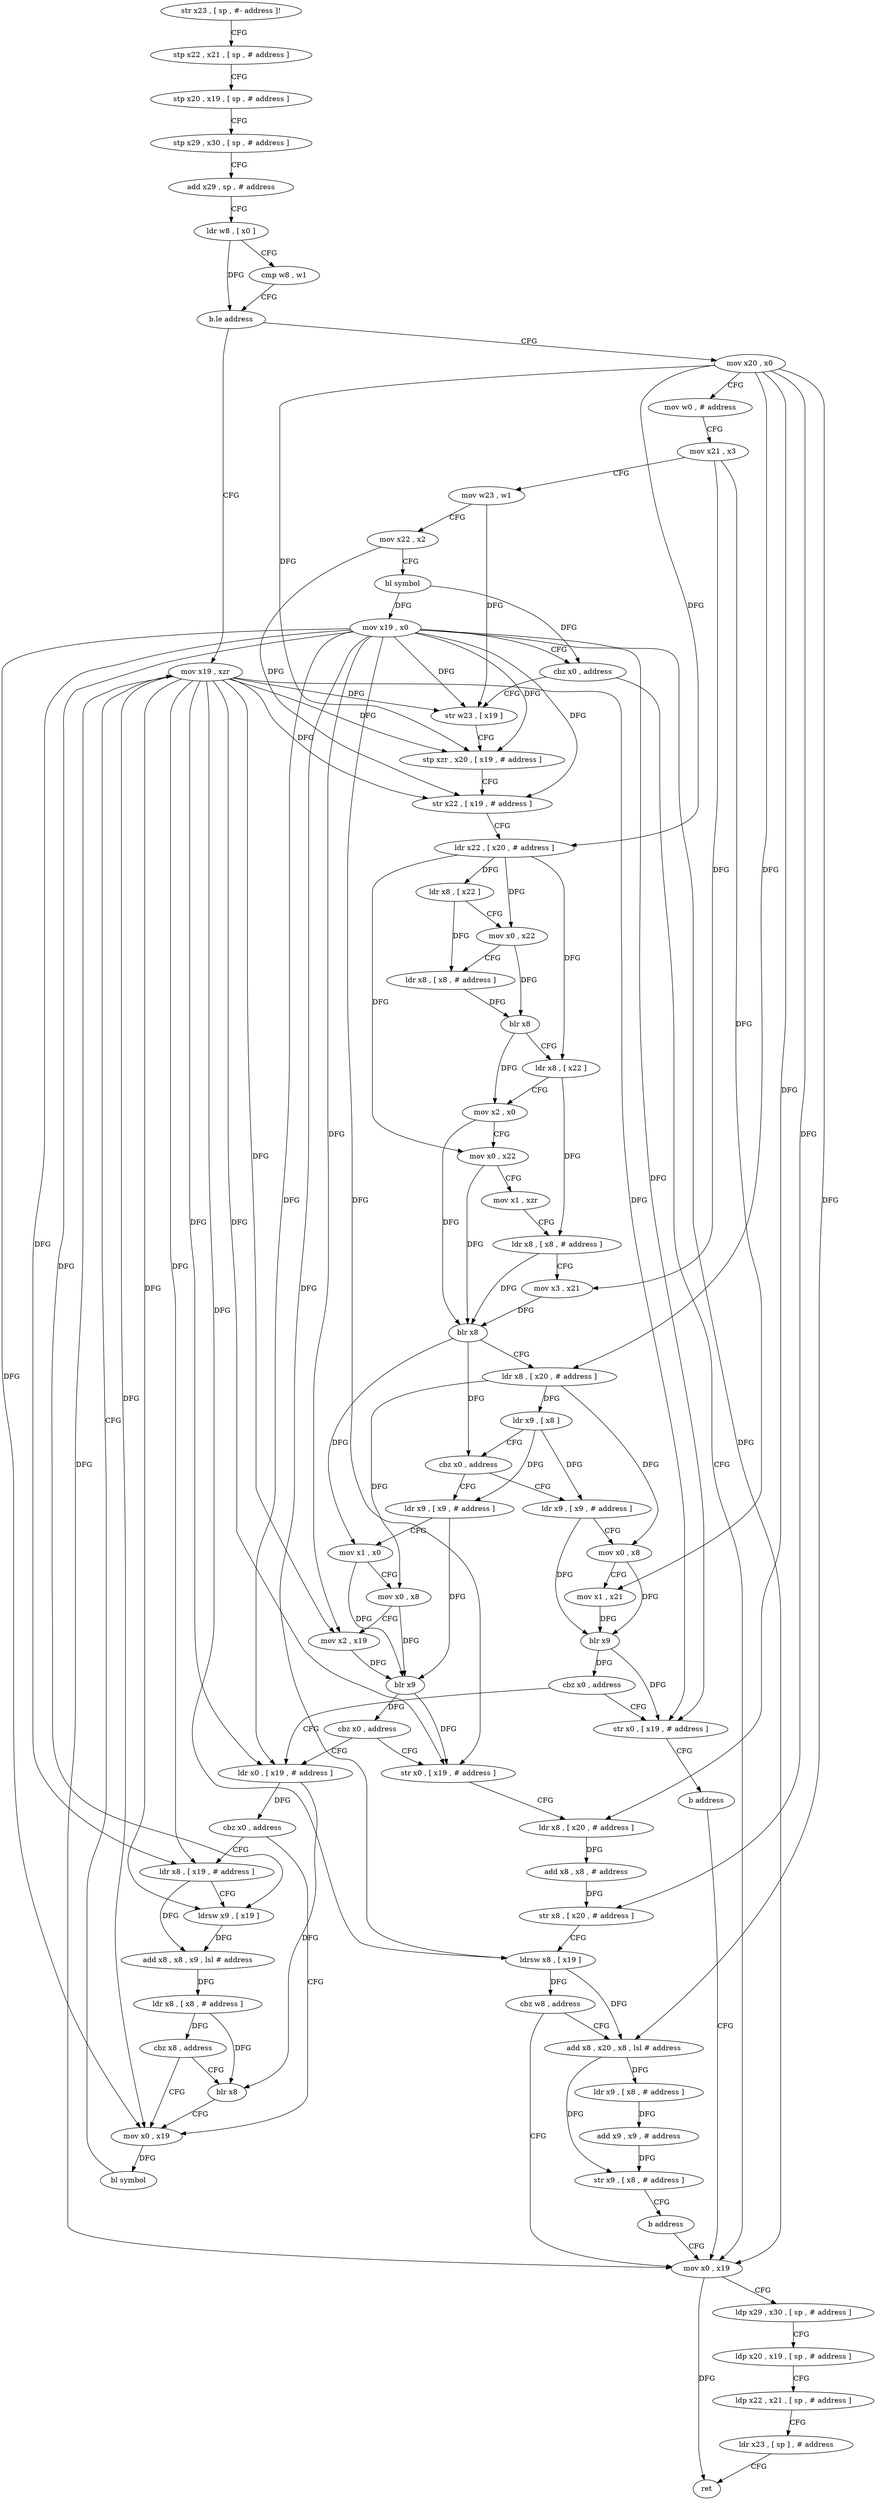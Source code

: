 digraph "func" {
"70608" [label = "str x23 , [ sp , #- address ]!" ]
"70612" [label = "stp x22 , x21 , [ sp , # address ]" ]
"70616" [label = "stp x20 , x19 , [ sp , # address ]" ]
"70620" [label = "stp x29 , x30 , [ sp , # address ]" ]
"70624" [label = "add x29 , sp , # address" ]
"70628" [label = "ldr w8 , [ x0 ]" ]
"70632" [label = "cmp w8 , w1" ]
"70636" [label = "b.le address" ]
"70880" [label = "mov x19 , xzr" ]
"70640" [label = "mov x20 , x0" ]
"70884" [label = "mov x0 , x19" ]
"70644" [label = "mov w0 , # address" ]
"70648" [label = "mov x21 , x3" ]
"70652" [label = "mov w23 , w1" ]
"70656" [label = "mov x22 , x2" ]
"70660" [label = "bl symbol" ]
"70664" [label = "mov x19 , x0" ]
"70668" [label = "cbz x0 , address" ]
"70672" [label = "str w23 , [ x19 ]" ]
"70888" [label = "ldp x29 , x30 , [ sp , # address ]" ]
"70892" [label = "ldp x20 , x19 , [ sp , # address ]" ]
"70896" [label = "ldp x22 , x21 , [ sp , # address ]" ]
"70900" [label = "ldr x23 , [ sp ] , # address" ]
"70904" [label = "ret" ]
"70676" [label = "stp xzr , x20 , [ x19 , # address ]" ]
"70680" [label = "str x22 , [ x19 , # address ]" ]
"70684" [label = "ldr x22 , [ x20 , # address ]" ]
"70688" [label = "ldr x8 , [ x22 ]" ]
"70692" [label = "mov x0 , x22" ]
"70696" [label = "ldr x8 , [ x8 , # address ]" ]
"70700" [label = "blr x8" ]
"70704" [label = "ldr x8 , [ x22 ]" ]
"70708" [label = "mov x2 , x0" ]
"70712" [label = "mov x0 , x22" ]
"70716" [label = "mov x1 , xzr" ]
"70720" [label = "ldr x8 , [ x8 , # address ]" ]
"70724" [label = "mov x3 , x21" ]
"70728" [label = "blr x8" ]
"70732" [label = "ldr x8 , [ x20 , # address ]" ]
"70736" [label = "ldr x9 , [ x8 ]" ]
"70740" [label = "cbz x0 , address" ]
"70812" [label = "ldr x9 , [ x9 , # address ]" ]
"70744" [label = "ldr x9 , [ x9 , # address ]" ]
"70816" [label = "mov x0 , x8" ]
"70820" [label = "mov x1 , x21" ]
"70824" [label = "blr x9" ]
"70828" [label = "cbz x0 , address" ]
"70840" [label = "ldr x0 , [ x19 , # address ]" ]
"70832" [label = "str x0 , [ x19 , # address ]" ]
"70748" [label = "mov x1 , x0" ]
"70752" [label = "mov x0 , x8" ]
"70756" [label = "mov x2 , x19" ]
"70760" [label = "blr x9" ]
"70764" [label = "cbz x0 , address" ]
"70768" [label = "str x0 , [ x19 , # address ]" ]
"70844" [label = "cbz x0 , address" ]
"70872" [label = "mov x0 , x19" ]
"70848" [label = "ldr x8 , [ x19 , # address ]" ]
"70836" [label = "b address" ]
"70772" [label = "ldr x8 , [ x20 , # address ]" ]
"70776" [label = "add x8 , x8 , # address" ]
"70780" [label = "str x8 , [ x20 , # address ]" ]
"70784" [label = "ldrsw x8 , [ x19 ]" ]
"70788" [label = "cbz w8 , address" ]
"70792" [label = "add x8 , x20 , x8 , lsl # address" ]
"70876" [label = "bl symbol" ]
"70852" [label = "ldrsw x9 , [ x19 ]" ]
"70856" [label = "add x8 , x8 , x9 , lsl # address" ]
"70860" [label = "ldr x8 , [ x8 , # address ]" ]
"70864" [label = "cbz x8 , address" ]
"70868" [label = "blr x8" ]
"70796" [label = "ldr x9 , [ x8 , # address ]" ]
"70800" [label = "add x9 , x9 , # address" ]
"70804" [label = "str x9 , [ x8 , # address ]" ]
"70808" [label = "b address" ]
"70608" -> "70612" [ label = "CFG" ]
"70612" -> "70616" [ label = "CFG" ]
"70616" -> "70620" [ label = "CFG" ]
"70620" -> "70624" [ label = "CFG" ]
"70624" -> "70628" [ label = "CFG" ]
"70628" -> "70632" [ label = "CFG" ]
"70628" -> "70636" [ label = "DFG" ]
"70632" -> "70636" [ label = "CFG" ]
"70636" -> "70880" [ label = "CFG" ]
"70636" -> "70640" [ label = "CFG" ]
"70880" -> "70884" [ label = "DFG" ]
"70880" -> "70672" [ label = "DFG" ]
"70880" -> "70676" [ label = "DFG" ]
"70880" -> "70680" [ label = "DFG" ]
"70880" -> "70756" [ label = "DFG" ]
"70880" -> "70840" [ label = "DFG" ]
"70880" -> "70832" [ label = "DFG" ]
"70880" -> "70768" [ label = "DFG" ]
"70880" -> "70784" [ label = "DFG" ]
"70880" -> "70872" [ label = "DFG" ]
"70880" -> "70848" [ label = "DFG" ]
"70880" -> "70852" [ label = "DFG" ]
"70640" -> "70644" [ label = "CFG" ]
"70640" -> "70676" [ label = "DFG" ]
"70640" -> "70684" [ label = "DFG" ]
"70640" -> "70732" [ label = "DFG" ]
"70640" -> "70772" [ label = "DFG" ]
"70640" -> "70780" [ label = "DFG" ]
"70640" -> "70792" [ label = "DFG" ]
"70884" -> "70888" [ label = "CFG" ]
"70884" -> "70904" [ label = "DFG" ]
"70644" -> "70648" [ label = "CFG" ]
"70648" -> "70652" [ label = "CFG" ]
"70648" -> "70724" [ label = "DFG" ]
"70648" -> "70820" [ label = "DFG" ]
"70652" -> "70656" [ label = "CFG" ]
"70652" -> "70672" [ label = "DFG" ]
"70656" -> "70660" [ label = "CFG" ]
"70656" -> "70680" [ label = "DFG" ]
"70660" -> "70664" [ label = "DFG" ]
"70660" -> "70668" [ label = "DFG" ]
"70664" -> "70668" [ label = "CFG" ]
"70664" -> "70884" [ label = "DFG" ]
"70664" -> "70672" [ label = "DFG" ]
"70664" -> "70676" [ label = "DFG" ]
"70664" -> "70680" [ label = "DFG" ]
"70664" -> "70756" [ label = "DFG" ]
"70664" -> "70840" [ label = "DFG" ]
"70664" -> "70832" [ label = "DFG" ]
"70664" -> "70768" [ label = "DFG" ]
"70664" -> "70784" [ label = "DFG" ]
"70664" -> "70872" [ label = "DFG" ]
"70664" -> "70848" [ label = "DFG" ]
"70664" -> "70852" [ label = "DFG" ]
"70668" -> "70884" [ label = "CFG" ]
"70668" -> "70672" [ label = "CFG" ]
"70672" -> "70676" [ label = "CFG" ]
"70888" -> "70892" [ label = "CFG" ]
"70892" -> "70896" [ label = "CFG" ]
"70896" -> "70900" [ label = "CFG" ]
"70900" -> "70904" [ label = "CFG" ]
"70676" -> "70680" [ label = "CFG" ]
"70680" -> "70684" [ label = "CFG" ]
"70684" -> "70688" [ label = "DFG" ]
"70684" -> "70692" [ label = "DFG" ]
"70684" -> "70704" [ label = "DFG" ]
"70684" -> "70712" [ label = "DFG" ]
"70688" -> "70692" [ label = "CFG" ]
"70688" -> "70696" [ label = "DFG" ]
"70692" -> "70696" [ label = "CFG" ]
"70692" -> "70700" [ label = "DFG" ]
"70696" -> "70700" [ label = "DFG" ]
"70700" -> "70704" [ label = "CFG" ]
"70700" -> "70708" [ label = "DFG" ]
"70704" -> "70708" [ label = "CFG" ]
"70704" -> "70720" [ label = "DFG" ]
"70708" -> "70712" [ label = "CFG" ]
"70708" -> "70728" [ label = "DFG" ]
"70712" -> "70716" [ label = "CFG" ]
"70712" -> "70728" [ label = "DFG" ]
"70716" -> "70720" [ label = "CFG" ]
"70720" -> "70724" [ label = "CFG" ]
"70720" -> "70728" [ label = "DFG" ]
"70724" -> "70728" [ label = "DFG" ]
"70728" -> "70732" [ label = "CFG" ]
"70728" -> "70740" [ label = "DFG" ]
"70728" -> "70748" [ label = "DFG" ]
"70732" -> "70736" [ label = "DFG" ]
"70732" -> "70816" [ label = "DFG" ]
"70732" -> "70752" [ label = "DFG" ]
"70736" -> "70740" [ label = "CFG" ]
"70736" -> "70812" [ label = "DFG" ]
"70736" -> "70744" [ label = "DFG" ]
"70740" -> "70812" [ label = "CFG" ]
"70740" -> "70744" [ label = "CFG" ]
"70812" -> "70816" [ label = "CFG" ]
"70812" -> "70824" [ label = "DFG" ]
"70744" -> "70748" [ label = "CFG" ]
"70744" -> "70760" [ label = "DFG" ]
"70816" -> "70820" [ label = "CFG" ]
"70816" -> "70824" [ label = "DFG" ]
"70820" -> "70824" [ label = "DFG" ]
"70824" -> "70828" [ label = "DFG" ]
"70824" -> "70832" [ label = "DFG" ]
"70828" -> "70840" [ label = "CFG" ]
"70828" -> "70832" [ label = "CFG" ]
"70840" -> "70844" [ label = "DFG" ]
"70840" -> "70868" [ label = "DFG" ]
"70832" -> "70836" [ label = "CFG" ]
"70748" -> "70752" [ label = "CFG" ]
"70748" -> "70760" [ label = "DFG" ]
"70752" -> "70756" [ label = "CFG" ]
"70752" -> "70760" [ label = "DFG" ]
"70756" -> "70760" [ label = "DFG" ]
"70760" -> "70764" [ label = "DFG" ]
"70760" -> "70768" [ label = "DFG" ]
"70764" -> "70840" [ label = "CFG" ]
"70764" -> "70768" [ label = "CFG" ]
"70768" -> "70772" [ label = "CFG" ]
"70844" -> "70872" [ label = "CFG" ]
"70844" -> "70848" [ label = "CFG" ]
"70872" -> "70876" [ label = "DFG" ]
"70848" -> "70852" [ label = "CFG" ]
"70848" -> "70856" [ label = "DFG" ]
"70836" -> "70884" [ label = "CFG" ]
"70772" -> "70776" [ label = "DFG" ]
"70776" -> "70780" [ label = "DFG" ]
"70780" -> "70784" [ label = "CFG" ]
"70784" -> "70788" [ label = "DFG" ]
"70784" -> "70792" [ label = "DFG" ]
"70788" -> "70884" [ label = "CFG" ]
"70788" -> "70792" [ label = "CFG" ]
"70792" -> "70796" [ label = "DFG" ]
"70792" -> "70804" [ label = "DFG" ]
"70876" -> "70880" [ label = "CFG" ]
"70852" -> "70856" [ label = "DFG" ]
"70856" -> "70860" [ label = "DFG" ]
"70860" -> "70864" [ label = "DFG" ]
"70860" -> "70868" [ label = "DFG" ]
"70864" -> "70872" [ label = "CFG" ]
"70864" -> "70868" [ label = "CFG" ]
"70868" -> "70872" [ label = "CFG" ]
"70796" -> "70800" [ label = "DFG" ]
"70800" -> "70804" [ label = "DFG" ]
"70804" -> "70808" [ label = "CFG" ]
"70808" -> "70884" [ label = "CFG" ]
}

